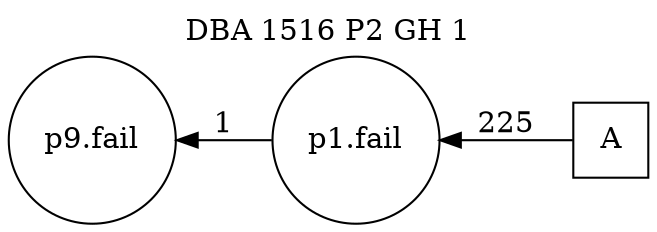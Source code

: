 digraph DBA_1516_P2_GH_1 {
labelloc="tl"
label= " DBA 1516 P2 GH 1 "
rankdir="RL";
graph [ size=" 10 , 10 !"]

"A" [shape="square" label="A"]
"p1.fail" [shape="circle" label="p1.fail"]
"p9.fail" [shape="circle" label="p9.fail"]
"A" -> "p1.fail" [ label=225]
"p1.fail" -> "p9.fail" [ label=1]
}
